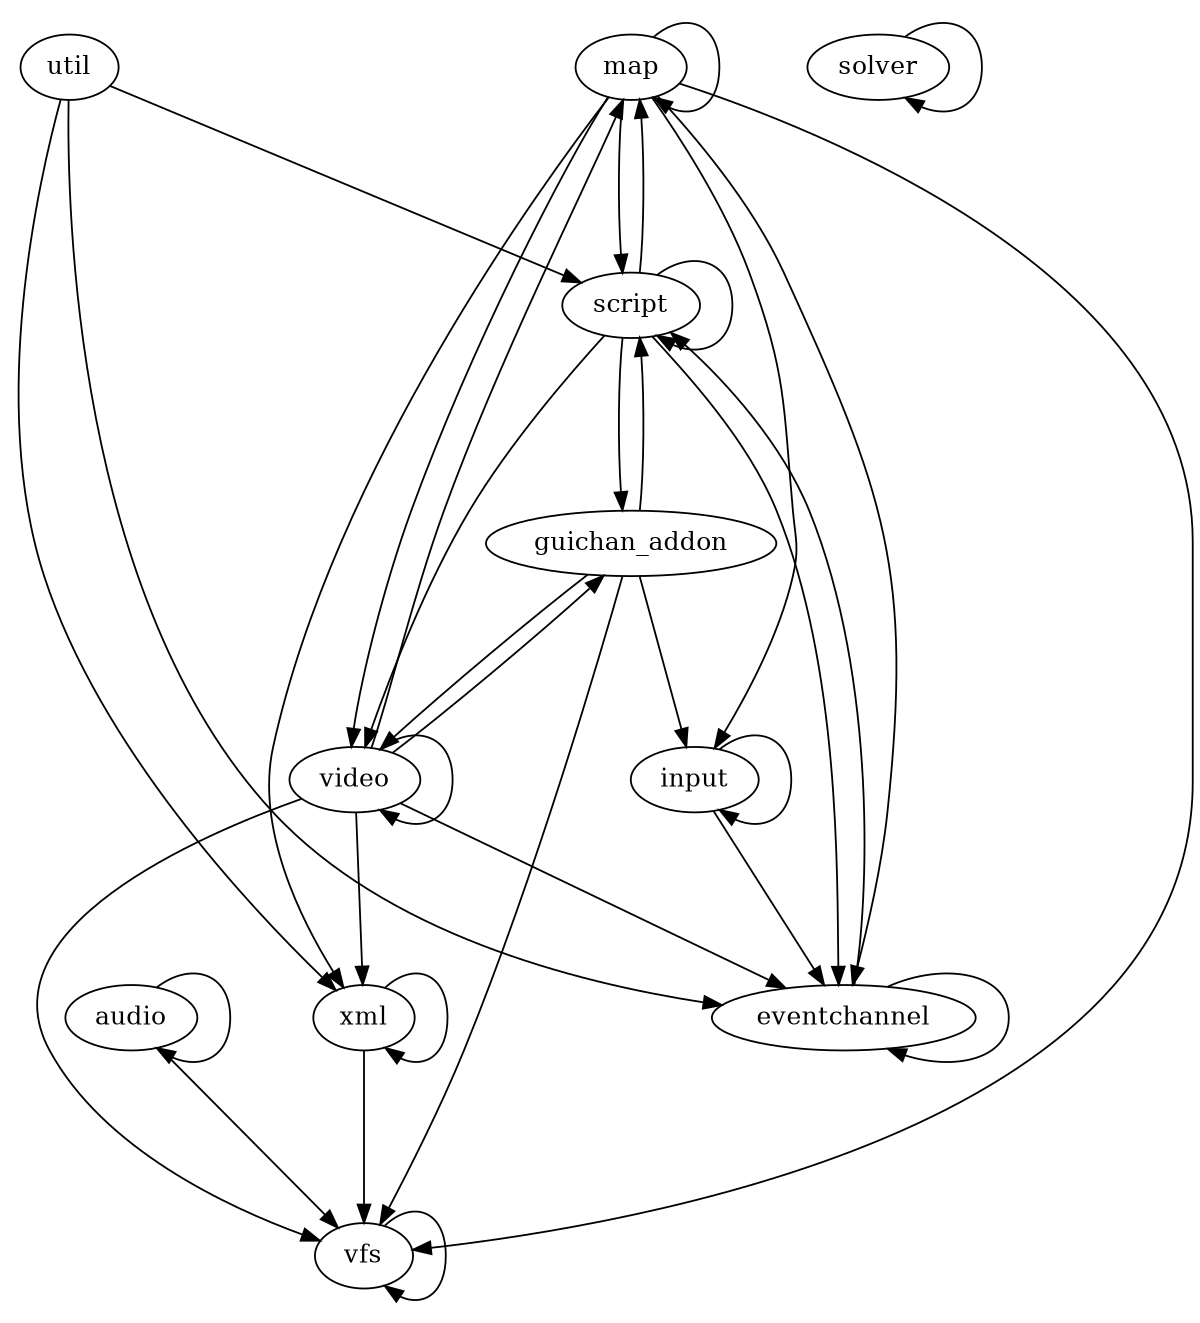 digraph "source tree" {
    overlap=scale;
    size="8,10";
    ratio="fill";
    fontsize="16";
    fontname="Helvetica";
    clusterrank="local";
    "xml" -> "xml"
    "xml" -> "vfs"
    "map" -> "xml"
    "map" -> "map"
    "map" -> "script"
    "map" -> "eventchannel"
    "map" -> "video"
    "map" -> "input"
    "map" -> "vfs"
    "script" -> "map"
    "script" -> "script"
    "script" -> "video"
    "script" -> "eventchannel"
    "script" -> "guichan_addon"
    "solver" -> "solver"
    "eventchannel" -> "eventchannel"
    "eventchannel" -> "script"
    "guichan_addon" -> "vfs"
    "guichan_addon" -> "script"
    "guichan_addon" -> "video"
    "guichan_addon" -> "input"
    "util" -> "xml"
    "util" -> "eventchannel"
    "util" -> "script"
    "video" -> "xml"
    "video" -> "map"
    "video" -> "eventchannel"
    "video" -> "guichan_addon"
    "video" -> "video"
    "video" -> "vfs"
    "input" -> "input"
    "input" -> "eventchannel"
    "audio" -> "audio"
    "audio" -> "vfs"
    "vfs" -> "vfs"
}